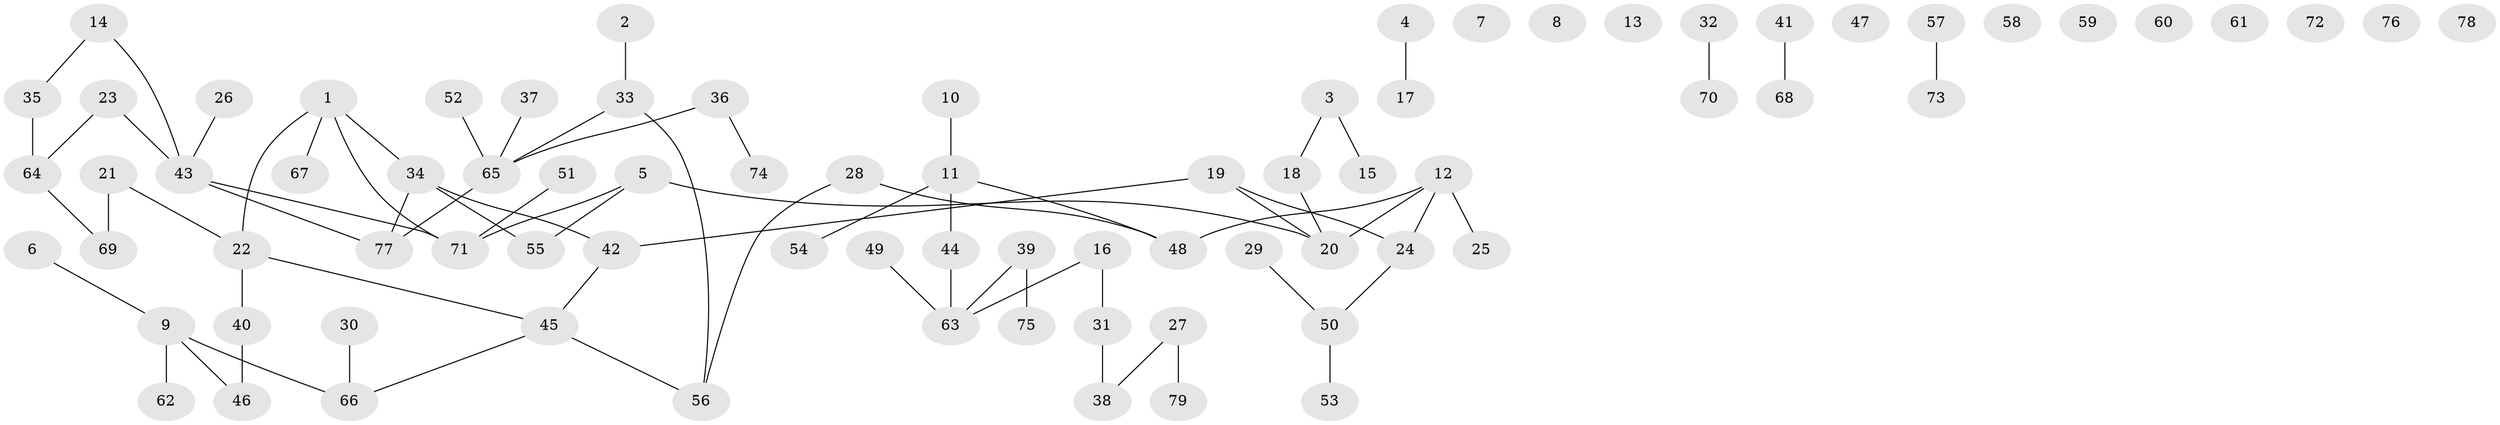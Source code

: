 // Generated by graph-tools (version 1.1) at 2025/40/03/09/25 04:40:01]
// undirected, 79 vertices, 73 edges
graph export_dot {
graph [start="1"]
  node [color=gray90,style=filled];
  1;
  2;
  3;
  4;
  5;
  6;
  7;
  8;
  9;
  10;
  11;
  12;
  13;
  14;
  15;
  16;
  17;
  18;
  19;
  20;
  21;
  22;
  23;
  24;
  25;
  26;
  27;
  28;
  29;
  30;
  31;
  32;
  33;
  34;
  35;
  36;
  37;
  38;
  39;
  40;
  41;
  42;
  43;
  44;
  45;
  46;
  47;
  48;
  49;
  50;
  51;
  52;
  53;
  54;
  55;
  56;
  57;
  58;
  59;
  60;
  61;
  62;
  63;
  64;
  65;
  66;
  67;
  68;
  69;
  70;
  71;
  72;
  73;
  74;
  75;
  76;
  77;
  78;
  79;
  1 -- 22;
  1 -- 34;
  1 -- 67;
  1 -- 71;
  2 -- 33;
  3 -- 15;
  3 -- 18;
  4 -- 17;
  5 -- 20;
  5 -- 55;
  5 -- 71;
  6 -- 9;
  9 -- 46;
  9 -- 62;
  9 -- 66;
  10 -- 11;
  11 -- 44;
  11 -- 48;
  11 -- 54;
  12 -- 20;
  12 -- 24;
  12 -- 25;
  12 -- 48;
  14 -- 35;
  14 -- 43;
  16 -- 31;
  16 -- 63;
  18 -- 20;
  19 -- 20;
  19 -- 24;
  19 -- 42;
  21 -- 22;
  21 -- 69;
  22 -- 40;
  22 -- 45;
  23 -- 43;
  23 -- 64;
  24 -- 50;
  26 -- 43;
  27 -- 38;
  27 -- 79;
  28 -- 48;
  28 -- 56;
  29 -- 50;
  30 -- 66;
  31 -- 38;
  32 -- 70;
  33 -- 56;
  33 -- 65;
  34 -- 42;
  34 -- 55;
  34 -- 77;
  35 -- 64;
  36 -- 65;
  36 -- 74;
  37 -- 65;
  39 -- 63;
  39 -- 75;
  40 -- 46;
  41 -- 68;
  42 -- 45;
  43 -- 71;
  43 -- 77;
  44 -- 63;
  45 -- 56;
  45 -- 66;
  49 -- 63;
  50 -- 53;
  51 -- 71;
  52 -- 65;
  57 -- 73;
  64 -- 69;
  65 -- 77;
}

